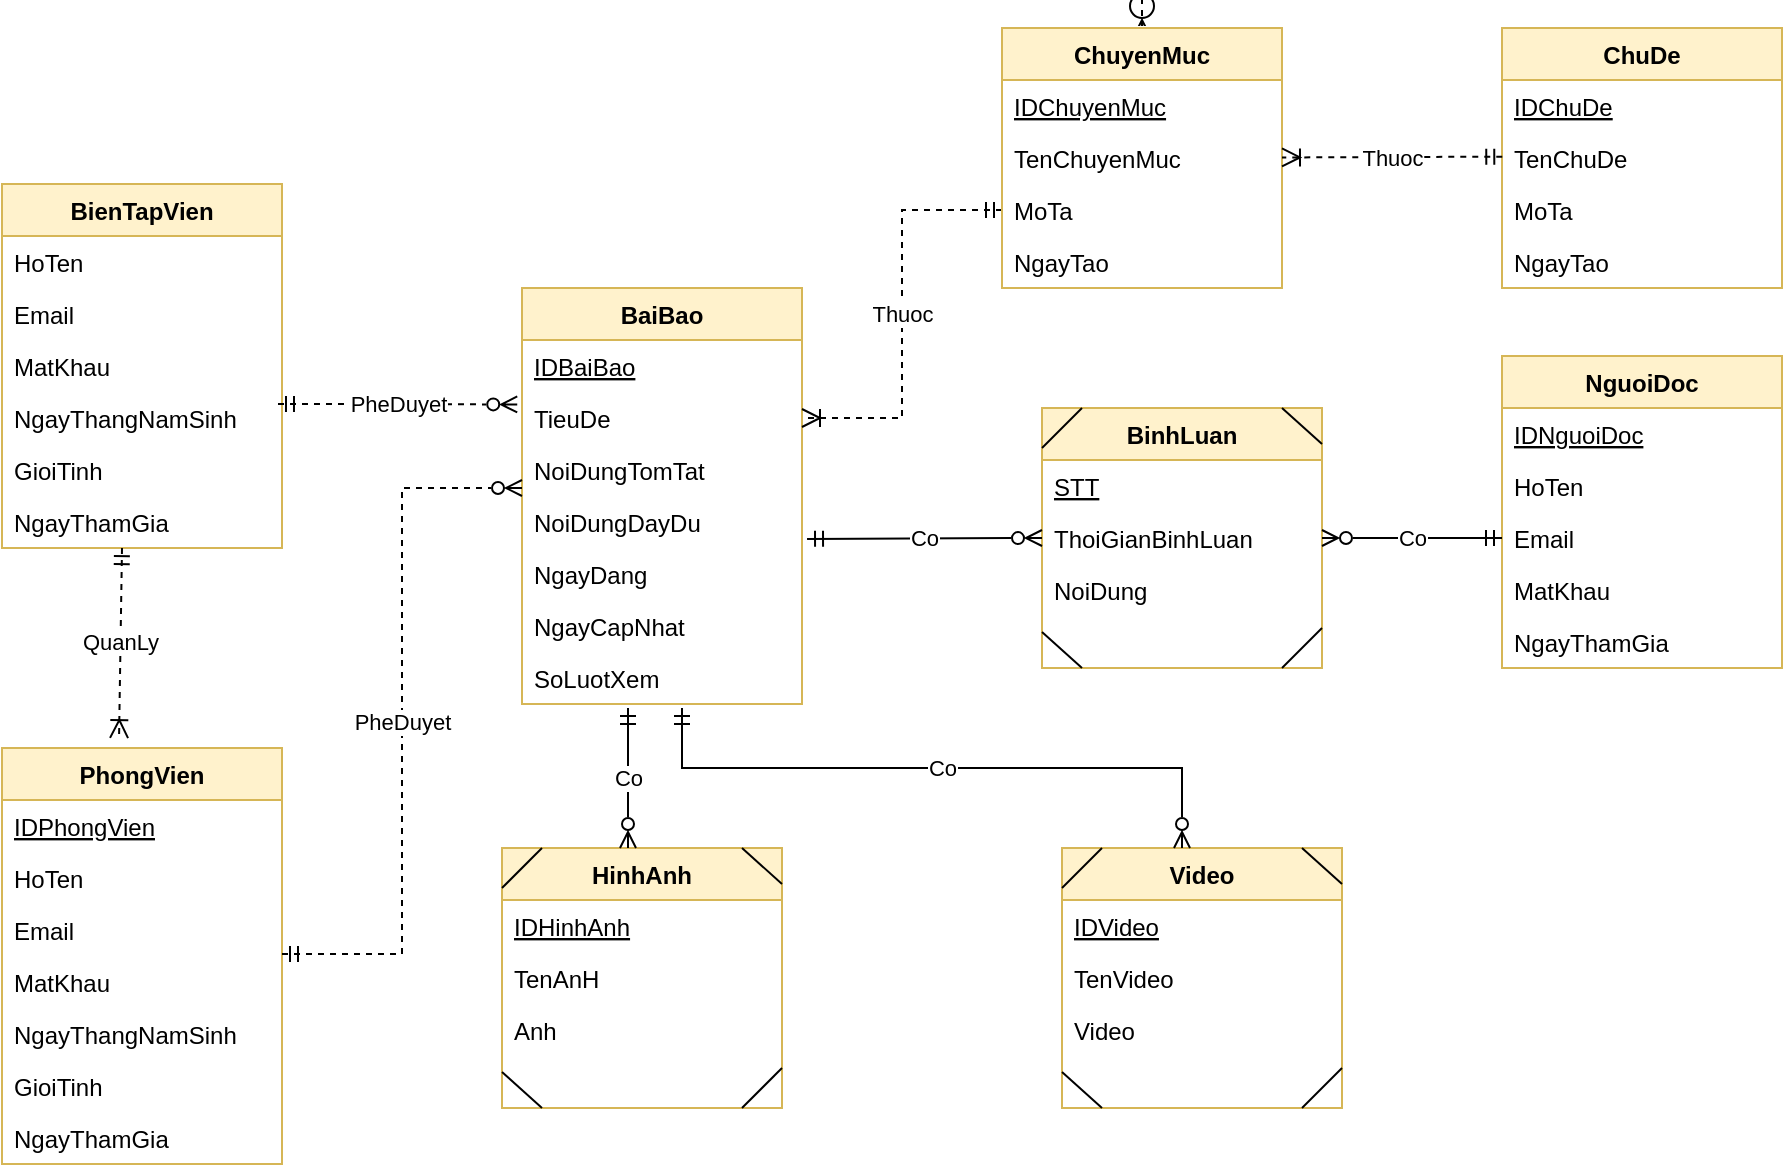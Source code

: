<mxfile version="19.0.2" type="github">
  <diagram id="R2lEEEUBdFMjLlhIrx00" name="Page-1">
    <mxGraphModel dx="1203" dy="671" grid="1" gridSize="10" guides="1" tooltips="1" connect="1" arrows="1" fold="1" page="1" pageScale="1" pageWidth="850" pageHeight="1100" math="0" shadow="0" extFonts="Permanent Marker^https://fonts.googleapis.com/css?family=Permanent+Marker">
      <root>
        <mxCell id="0" />
        <mxCell id="1" parent="0" />
        <mxCell id="L83b4c8p8cEoU5ZiyQyH-1" value="BienTapVien" style="swimlane;fontStyle=1;childLayout=stackLayout;horizontal=1;startSize=26;horizontalStack=0;resizeParent=1;resizeParentMax=0;resizeLast=0;collapsible=1;marginBottom=0;fillColor=#fff2cc;strokeColor=#d6b656;" vertex="1" parent="1">
          <mxGeometry x="150" y="638" width="140" height="182" as="geometry" />
        </mxCell>
        <mxCell id="L83b4c8p8cEoU5ZiyQyH-5" value="HoTen" style="text;align=left;verticalAlign=top;spacingLeft=4;spacingRight=4;overflow=hidden;rotatable=0;points=[[0,0.5],[1,0.5]];portConstraint=eastwest;" vertex="1" parent="L83b4c8p8cEoU5ZiyQyH-1">
          <mxGeometry y="26" width="140" height="26" as="geometry" />
        </mxCell>
        <mxCell id="L83b4c8p8cEoU5ZiyQyH-6" value="Email" style="text;align=left;verticalAlign=top;spacingLeft=4;spacingRight=4;overflow=hidden;rotatable=0;points=[[0,0.5],[1,0.5]];portConstraint=eastwest;" vertex="1" parent="L83b4c8p8cEoU5ZiyQyH-1">
          <mxGeometry y="52" width="140" height="26" as="geometry" />
        </mxCell>
        <mxCell id="L83b4c8p8cEoU5ZiyQyH-7" value="MatKhau" style="text;align=left;verticalAlign=top;spacingLeft=4;spacingRight=4;overflow=hidden;rotatable=0;points=[[0,0.5],[1,0.5]];portConstraint=eastwest;" vertex="1" parent="L83b4c8p8cEoU5ZiyQyH-1">
          <mxGeometry y="78" width="140" height="26" as="geometry" />
        </mxCell>
        <mxCell id="L83b4c8p8cEoU5ZiyQyH-3" value="NgayThangNamSinh" style="text;align=left;verticalAlign=top;spacingLeft=4;spacingRight=4;overflow=hidden;rotatable=0;points=[[0,0.5],[1,0.5]];portConstraint=eastwest;" vertex="1" parent="L83b4c8p8cEoU5ZiyQyH-1">
          <mxGeometry y="104" width="140" height="26" as="geometry" />
        </mxCell>
        <mxCell id="L83b4c8p8cEoU5ZiyQyH-8" value="GioiTinh" style="text;align=left;verticalAlign=top;spacingLeft=4;spacingRight=4;overflow=hidden;rotatable=0;points=[[0,0.5],[1,0.5]];portConstraint=eastwest;" vertex="1" parent="L83b4c8p8cEoU5ZiyQyH-1">
          <mxGeometry y="130" width="140" height="26" as="geometry" />
        </mxCell>
        <mxCell id="L83b4c8p8cEoU5ZiyQyH-4" value="NgayThamGia" style="text;align=left;verticalAlign=top;spacingLeft=4;spacingRight=4;overflow=hidden;rotatable=0;points=[[0,0.5],[1,0.5]];portConstraint=eastwest;" vertex="1" parent="L83b4c8p8cEoU5ZiyQyH-1">
          <mxGeometry y="156" width="140" height="26" as="geometry" />
        </mxCell>
        <mxCell id="L83b4c8p8cEoU5ZiyQyH-9" value="PhongVien" style="swimlane;fontStyle=1;childLayout=stackLayout;horizontal=1;startSize=26;horizontalStack=0;resizeParent=1;resizeParentMax=0;resizeLast=0;collapsible=1;marginBottom=0;fillColor=#fff2cc;strokeColor=#d6b656;" vertex="1" parent="1">
          <mxGeometry x="150" y="920" width="140" height="208" as="geometry" />
        </mxCell>
        <mxCell id="L83b4c8p8cEoU5ZiyQyH-10" value="IDPhongVien" style="text;align=left;verticalAlign=top;spacingLeft=4;spacingRight=4;overflow=hidden;rotatable=0;points=[[0,0.5],[1,0.5]];portConstraint=eastwest;fontStyle=4" vertex="1" parent="L83b4c8p8cEoU5ZiyQyH-9">
          <mxGeometry y="26" width="140" height="26" as="geometry" />
        </mxCell>
        <mxCell id="L83b4c8p8cEoU5ZiyQyH-11" value="HoTen" style="text;align=left;verticalAlign=top;spacingLeft=4;spacingRight=4;overflow=hidden;rotatable=0;points=[[0,0.5],[1,0.5]];portConstraint=eastwest;" vertex="1" parent="L83b4c8p8cEoU5ZiyQyH-9">
          <mxGeometry y="52" width="140" height="26" as="geometry" />
        </mxCell>
        <mxCell id="L83b4c8p8cEoU5ZiyQyH-12" value="Email" style="text;align=left;verticalAlign=top;spacingLeft=4;spacingRight=4;overflow=hidden;rotatable=0;points=[[0,0.5],[1,0.5]];portConstraint=eastwest;" vertex="1" parent="L83b4c8p8cEoU5ZiyQyH-9">
          <mxGeometry y="78" width="140" height="26" as="geometry" />
        </mxCell>
        <mxCell id="L83b4c8p8cEoU5ZiyQyH-13" value="MatKhau" style="text;align=left;verticalAlign=top;spacingLeft=4;spacingRight=4;overflow=hidden;rotatable=0;points=[[0,0.5],[1,0.5]];portConstraint=eastwest;" vertex="1" parent="L83b4c8p8cEoU5ZiyQyH-9">
          <mxGeometry y="104" width="140" height="26" as="geometry" />
        </mxCell>
        <mxCell id="L83b4c8p8cEoU5ZiyQyH-14" value="NgayThangNamSinh" style="text;align=left;verticalAlign=top;spacingLeft=4;spacingRight=4;overflow=hidden;rotatable=0;points=[[0,0.5],[1,0.5]];portConstraint=eastwest;" vertex="1" parent="L83b4c8p8cEoU5ZiyQyH-9">
          <mxGeometry y="130" width="140" height="26" as="geometry" />
        </mxCell>
        <mxCell id="L83b4c8p8cEoU5ZiyQyH-15" value="GioiTinh" style="text;align=left;verticalAlign=top;spacingLeft=4;spacingRight=4;overflow=hidden;rotatable=0;points=[[0,0.5],[1,0.5]];portConstraint=eastwest;" vertex="1" parent="L83b4c8p8cEoU5ZiyQyH-9">
          <mxGeometry y="156" width="140" height="26" as="geometry" />
        </mxCell>
        <mxCell id="L83b4c8p8cEoU5ZiyQyH-16" value="NgayThamGia" style="text;align=left;verticalAlign=top;spacingLeft=4;spacingRight=4;overflow=hidden;rotatable=0;points=[[0,0.5],[1,0.5]];portConstraint=eastwest;" vertex="1" parent="L83b4c8p8cEoU5ZiyQyH-9">
          <mxGeometry y="182" width="140" height="26" as="geometry" />
        </mxCell>
        <mxCell id="L83b4c8p8cEoU5ZiyQyH-17" value="BaiBao" style="swimlane;fontStyle=1;childLayout=stackLayout;horizontal=1;startSize=26;horizontalStack=0;resizeParent=1;resizeParentMax=0;resizeLast=0;collapsible=1;marginBottom=0;fillColor=#fff2cc;strokeColor=#d6b656;" vertex="1" parent="1">
          <mxGeometry x="410" y="690" width="140" height="208" as="geometry" />
        </mxCell>
        <mxCell id="L83b4c8p8cEoU5ZiyQyH-18" value="IDBaiBao" style="text;align=left;verticalAlign=top;spacingLeft=4;spacingRight=4;overflow=hidden;rotatable=0;points=[[0,0.5],[1,0.5]];portConstraint=eastwest;fontStyle=4" vertex="1" parent="L83b4c8p8cEoU5ZiyQyH-17">
          <mxGeometry y="26" width="140" height="26" as="geometry" />
        </mxCell>
        <mxCell id="L83b4c8p8cEoU5ZiyQyH-19" value="TieuDe" style="text;align=left;verticalAlign=top;spacingLeft=4;spacingRight=4;overflow=hidden;rotatable=0;points=[[0,0.5],[1,0.5]];portConstraint=eastwest;" vertex="1" parent="L83b4c8p8cEoU5ZiyQyH-17">
          <mxGeometry y="52" width="140" height="26" as="geometry" />
        </mxCell>
        <mxCell id="L83b4c8p8cEoU5ZiyQyH-20" value="NoiDungTomTat" style="text;align=left;verticalAlign=top;spacingLeft=4;spacingRight=4;overflow=hidden;rotatable=0;points=[[0,0.5],[1,0.5]];portConstraint=eastwest;" vertex="1" parent="L83b4c8p8cEoU5ZiyQyH-17">
          <mxGeometry y="78" width="140" height="26" as="geometry" />
        </mxCell>
        <mxCell id="L83b4c8p8cEoU5ZiyQyH-21" value="NoiDungDayDu        " style="text;align=left;verticalAlign=top;spacingLeft=4;spacingRight=4;overflow=hidden;rotatable=0;points=[[0,0.5],[1,0.5]];portConstraint=eastwest;" vertex="1" parent="L83b4c8p8cEoU5ZiyQyH-17">
          <mxGeometry y="104" width="140" height="26" as="geometry" />
        </mxCell>
        <mxCell id="L83b4c8p8cEoU5ZiyQyH-22" value="NgayDang" style="text;align=left;verticalAlign=top;spacingLeft=4;spacingRight=4;overflow=hidden;rotatable=0;points=[[0,0.5],[1,0.5]];portConstraint=eastwest;" vertex="1" parent="L83b4c8p8cEoU5ZiyQyH-17">
          <mxGeometry y="130" width="140" height="26" as="geometry" />
        </mxCell>
        <mxCell id="L83b4c8p8cEoU5ZiyQyH-23" value="NgayCapNhat" style="text;align=left;verticalAlign=top;spacingLeft=4;spacingRight=4;overflow=hidden;rotatable=0;points=[[0,0.5],[1,0.5]];portConstraint=eastwest;" vertex="1" parent="L83b4c8p8cEoU5ZiyQyH-17">
          <mxGeometry y="156" width="140" height="26" as="geometry" />
        </mxCell>
        <mxCell id="L83b4c8p8cEoU5ZiyQyH-24" value="SoLuotXem" style="text;align=left;verticalAlign=top;spacingLeft=4;spacingRight=4;overflow=hidden;rotatable=0;points=[[0,0.5],[1,0.5]];portConstraint=eastwest;" vertex="1" parent="L83b4c8p8cEoU5ZiyQyH-17">
          <mxGeometry y="182" width="140" height="26" as="geometry" />
        </mxCell>
        <mxCell id="L83b4c8p8cEoU5ZiyQyH-33" value="ChuDe" style="swimlane;fontStyle=1;childLayout=stackLayout;horizontal=1;startSize=26;horizontalStack=0;resizeParent=1;resizeParentMax=0;resizeLast=0;collapsible=1;marginBottom=0;fillColor=#fff2cc;strokeColor=#d6b656;" vertex="1" parent="1">
          <mxGeometry x="900" y="560" width="140" height="130" as="geometry" />
        </mxCell>
        <mxCell id="L83b4c8p8cEoU5ZiyQyH-34" value="IDChuDe" style="text;align=left;verticalAlign=top;spacingLeft=4;spacingRight=4;overflow=hidden;rotatable=0;points=[[0,0.5],[1,0.5]];portConstraint=eastwest;fontStyle=4" vertex="1" parent="L83b4c8p8cEoU5ZiyQyH-33">
          <mxGeometry y="26" width="140" height="26" as="geometry" />
        </mxCell>
        <mxCell id="L83b4c8p8cEoU5ZiyQyH-35" value="TenChuDe" style="text;align=left;verticalAlign=top;spacingLeft=4;spacingRight=4;overflow=hidden;rotatable=0;points=[[0,0.5],[1,0.5]];portConstraint=eastwest;" vertex="1" parent="L83b4c8p8cEoU5ZiyQyH-33">
          <mxGeometry y="52" width="140" height="26" as="geometry" />
        </mxCell>
        <mxCell id="L83b4c8p8cEoU5ZiyQyH-36" value="MoTa" style="text;align=left;verticalAlign=top;spacingLeft=4;spacingRight=4;overflow=hidden;rotatable=0;points=[[0,0.5],[1,0.5]];portConstraint=eastwest;" vertex="1" parent="L83b4c8p8cEoU5ZiyQyH-33">
          <mxGeometry y="78" width="140" height="26" as="geometry" />
        </mxCell>
        <mxCell id="L83b4c8p8cEoU5ZiyQyH-37" value="NgayTao" style="text;align=left;verticalAlign=top;spacingLeft=4;spacingRight=4;overflow=hidden;rotatable=0;points=[[0,0.5],[1,0.5]];portConstraint=eastwest;" vertex="1" parent="L83b4c8p8cEoU5ZiyQyH-33">
          <mxGeometry y="104" width="140" height="26" as="geometry" />
        </mxCell>
        <mxCell id="L83b4c8p8cEoU5ZiyQyH-60" value="" style="group;" vertex="1" connectable="0" parent="1">
          <mxGeometry x="400" y="970" width="140" height="130" as="geometry" />
        </mxCell>
        <mxCell id="L83b4c8p8cEoU5ZiyQyH-38" value="HinhAnh" style="swimlane;fontStyle=1;childLayout=stackLayout;horizontal=1;startSize=26;horizontalStack=0;resizeParent=1;resizeParentMax=0;resizeLast=0;collapsible=1;marginBottom=0;fillColor=#fff2cc;strokeColor=#d6b656;" vertex="1" parent="L83b4c8p8cEoU5ZiyQyH-60">
          <mxGeometry width="140" height="130" as="geometry" />
        </mxCell>
        <mxCell id="L83b4c8p8cEoU5ZiyQyH-58" value="" style="endArrow=none;html=1;rounded=0;" edge="1" parent="L83b4c8p8cEoU5ZiyQyH-38">
          <mxGeometry relative="1" as="geometry">
            <mxPoint x="120" as="sourcePoint" />
            <mxPoint x="140" y="18" as="targetPoint" />
          </mxGeometry>
        </mxCell>
        <mxCell id="L83b4c8p8cEoU5ZiyQyH-39" value="IDHinhAnh" style="text;align=left;verticalAlign=top;spacingLeft=4;spacingRight=4;overflow=hidden;rotatable=0;points=[[0,0.5],[1,0.5]];portConstraint=eastwest;fontStyle=4" vertex="1" parent="L83b4c8p8cEoU5ZiyQyH-38">
          <mxGeometry y="26" width="140" height="26" as="geometry" />
        </mxCell>
        <mxCell id="L83b4c8p8cEoU5ZiyQyH-40" value="TenAnH" style="text;align=left;verticalAlign=top;spacingLeft=4;spacingRight=4;overflow=hidden;rotatable=0;points=[[0,0.5],[1,0.5]];portConstraint=eastwest;" vertex="1" parent="L83b4c8p8cEoU5ZiyQyH-38">
          <mxGeometry y="52" width="140" height="26" as="geometry" />
        </mxCell>
        <mxCell id="L83b4c8p8cEoU5ZiyQyH-41" value="Anh" style="text;align=left;verticalAlign=top;spacingLeft=4;spacingRight=4;overflow=hidden;rotatable=0;points=[[0,0.5],[1,0.5]];portConstraint=eastwest;" vertex="1" parent="L83b4c8p8cEoU5ZiyQyH-38">
          <mxGeometry y="78" width="140" height="52" as="geometry" />
        </mxCell>
        <mxCell id="L83b4c8p8cEoU5ZiyQyH-52" value="" style="endArrow=none;html=1;rounded=0;" edge="1" parent="L83b4c8p8cEoU5ZiyQyH-38">
          <mxGeometry relative="1" as="geometry">
            <mxPoint x="120" y="130" as="sourcePoint" />
            <mxPoint x="140" y="110" as="targetPoint" />
          </mxGeometry>
        </mxCell>
        <mxCell id="L83b4c8p8cEoU5ZiyQyH-59" value="" style="endArrow=none;html=1;rounded=0;" edge="1" parent="L83b4c8p8cEoU5ZiyQyH-38">
          <mxGeometry relative="1" as="geometry">
            <mxPoint y="112" as="sourcePoint" />
            <mxPoint x="20" y="130" as="targetPoint" />
          </mxGeometry>
        </mxCell>
        <mxCell id="L83b4c8p8cEoU5ZiyQyH-51" value="" style="endArrow=none;html=1;rounded=0;" edge="1" parent="L83b4c8p8cEoU5ZiyQyH-60">
          <mxGeometry relative="1" as="geometry">
            <mxPoint y="20" as="sourcePoint" />
            <mxPoint x="20" as="targetPoint" />
          </mxGeometry>
        </mxCell>
        <mxCell id="L83b4c8p8cEoU5ZiyQyH-61" value="" style="group;" vertex="1" connectable="0" parent="1">
          <mxGeometry x="680" y="970" width="140" height="130" as="geometry" />
        </mxCell>
        <mxCell id="L83b4c8p8cEoU5ZiyQyH-62" value="Video" style="swimlane;fontStyle=1;childLayout=stackLayout;horizontal=1;startSize=26;horizontalStack=0;resizeParent=1;resizeParentMax=0;resizeLast=0;collapsible=1;marginBottom=0;fillColor=#fff2cc;strokeColor=#d6b656;" vertex="1" parent="L83b4c8p8cEoU5ZiyQyH-61">
          <mxGeometry width="140" height="130" as="geometry" />
        </mxCell>
        <mxCell id="L83b4c8p8cEoU5ZiyQyH-63" value="" style="endArrow=none;html=1;rounded=0;" edge="1" parent="L83b4c8p8cEoU5ZiyQyH-62">
          <mxGeometry relative="1" as="geometry">
            <mxPoint x="120" as="sourcePoint" />
            <mxPoint x="140" y="18" as="targetPoint" />
          </mxGeometry>
        </mxCell>
        <mxCell id="L83b4c8p8cEoU5ZiyQyH-95" value="Co" style="endArrow=ERzeroToMany;endSize=6;html=1;rounded=0;endFill=0;startArrow=ERmandOne;startFill=0;edgeStyle=orthogonalEdgeStyle;" edge="1" parent="L83b4c8p8cEoU5ZiyQyH-62">
          <mxGeometry width="160" relative="1" as="geometry">
            <mxPoint x="-190" y="-70" as="sourcePoint" />
            <mxPoint x="60" as="targetPoint" />
            <Array as="points">
              <mxPoint x="-190" y="-40" />
              <mxPoint x="60" y="-40" />
            </Array>
          </mxGeometry>
        </mxCell>
        <mxCell id="L83b4c8p8cEoU5ZiyQyH-64" value="IDVideo" style="text;align=left;verticalAlign=top;spacingLeft=4;spacingRight=4;overflow=hidden;rotatable=0;points=[[0,0.5],[1,0.5]];portConstraint=eastwest;fontStyle=4" vertex="1" parent="L83b4c8p8cEoU5ZiyQyH-62">
          <mxGeometry y="26" width="140" height="26" as="geometry" />
        </mxCell>
        <mxCell id="L83b4c8p8cEoU5ZiyQyH-65" value="TenVideo" style="text;align=left;verticalAlign=top;spacingLeft=4;spacingRight=4;overflow=hidden;rotatable=0;points=[[0,0.5],[1,0.5]];portConstraint=eastwest;" vertex="1" parent="L83b4c8p8cEoU5ZiyQyH-62">
          <mxGeometry y="52" width="140" height="26" as="geometry" />
        </mxCell>
        <mxCell id="L83b4c8p8cEoU5ZiyQyH-66" value="Video" style="text;align=left;verticalAlign=top;spacingLeft=4;spacingRight=4;overflow=hidden;rotatable=0;points=[[0,0.5],[1,0.5]];portConstraint=eastwest;" vertex="1" parent="L83b4c8p8cEoU5ZiyQyH-62">
          <mxGeometry y="78" width="140" height="52" as="geometry" />
        </mxCell>
        <mxCell id="L83b4c8p8cEoU5ZiyQyH-67" value="" style="endArrow=none;html=1;rounded=0;" edge="1" parent="L83b4c8p8cEoU5ZiyQyH-62">
          <mxGeometry relative="1" as="geometry">
            <mxPoint x="120" y="130" as="sourcePoint" />
            <mxPoint x="140" y="110" as="targetPoint" />
          </mxGeometry>
        </mxCell>
        <mxCell id="L83b4c8p8cEoU5ZiyQyH-68" value="" style="endArrow=none;html=1;rounded=0;" edge="1" parent="L83b4c8p8cEoU5ZiyQyH-62">
          <mxGeometry relative="1" as="geometry">
            <mxPoint y="112" as="sourcePoint" />
            <mxPoint x="20" y="130" as="targetPoint" />
          </mxGeometry>
        </mxCell>
        <mxCell id="L83b4c8p8cEoU5ZiyQyH-69" value="" style="endArrow=none;html=1;rounded=0;" edge="1" parent="L83b4c8p8cEoU5ZiyQyH-61">
          <mxGeometry relative="1" as="geometry">
            <mxPoint y="20" as="sourcePoint" />
            <mxPoint x="20" as="targetPoint" />
          </mxGeometry>
        </mxCell>
        <mxCell id="L83b4c8p8cEoU5ZiyQyH-79" value="NguoiDoc" style="swimlane;fontStyle=1;childLayout=stackLayout;horizontal=1;startSize=26;horizontalStack=0;resizeParent=1;resizeParentMax=0;resizeLast=0;collapsible=1;marginBottom=0;fillColor=#fff2cc;strokeColor=#d6b656;" vertex="1" parent="1">
          <mxGeometry x="900" y="724" width="140" height="156" as="geometry" />
        </mxCell>
        <mxCell id="L83b4c8p8cEoU5ZiyQyH-80" value="IDNguoiDoc" style="text;align=left;verticalAlign=top;spacingLeft=4;spacingRight=4;overflow=hidden;rotatable=0;points=[[0,0.5],[1,0.5]];portConstraint=eastwest;fontStyle=4" vertex="1" parent="L83b4c8p8cEoU5ZiyQyH-79">
          <mxGeometry y="26" width="140" height="26" as="geometry" />
        </mxCell>
        <mxCell id="L83b4c8p8cEoU5ZiyQyH-81" value="HoTen" style="text;align=left;verticalAlign=top;spacingLeft=4;spacingRight=4;overflow=hidden;rotatable=0;points=[[0,0.5],[1,0.5]];portConstraint=eastwest;" vertex="1" parent="L83b4c8p8cEoU5ZiyQyH-79">
          <mxGeometry y="52" width="140" height="26" as="geometry" />
        </mxCell>
        <mxCell id="L83b4c8p8cEoU5ZiyQyH-82" value="Email" style="text;align=left;verticalAlign=top;spacingLeft=4;spacingRight=4;overflow=hidden;rotatable=0;points=[[0,0.5],[1,0.5]];portConstraint=eastwest;" vertex="1" parent="L83b4c8p8cEoU5ZiyQyH-79">
          <mxGeometry y="78" width="140" height="26" as="geometry" />
        </mxCell>
        <mxCell id="L83b4c8p8cEoU5ZiyQyH-83" value="MatKhau" style="text;align=left;verticalAlign=top;spacingLeft=4;spacingRight=4;overflow=hidden;rotatable=0;points=[[0,0.5],[1,0.5]];portConstraint=eastwest;" vertex="1" parent="L83b4c8p8cEoU5ZiyQyH-79">
          <mxGeometry y="104" width="140" height="26" as="geometry" />
        </mxCell>
        <mxCell id="L83b4c8p8cEoU5ZiyQyH-84" value="NgayThamGia    " style="text;align=left;verticalAlign=top;spacingLeft=4;spacingRight=4;overflow=hidden;rotatable=0;points=[[0,0.5],[1,0.5]];portConstraint=eastwest;" vertex="1" parent="L83b4c8p8cEoU5ZiyQyH-79">
          <mxGeometry y="130" width="140" height="26" as="geometry" />
        </mxCell>
        <mxCell id="L83b4c8p8cEoU5ZiyQyH-88" value="QuanLy" style="endArrow=ERoneToMany;endSize=7;dashed=1;html=1;rounded=0;exitX=1.012;exitY=-0.103;exitDx=0;exitDy=0;exitPerimeter=0;entryX=0.418;entryY=-0.024;entryDx=0;entryDy=0;entryPerimeter=0;endFill=0;startArrow=ERmandOne;startFill=0;" edge="1" parent="1" target="L83b4c8p8cEoU5ZiyQyH-9">
          <mxGeometry width="160" relative="1" as="geometry">
            <mxPoint x="210" y="820.002" as="sourcePoint" />
            <mxPoint x="335.28" y="821.354" as="targetPoint" />
          </mxGeometry>
        </mxCell>
        <mxCell id="L83b4c8p8cEoU5ZiyQyH-89" value="PheDuyet" style="endArrow=ERzeroToMany;endSize=6;dashed=1;html=1;rounded=0;endFill=0;startArrow=ERmandOne;startFill=0;entryX=-0.017;entryY=0.124;entryDx=0;entryDy=0;entryPerimeter=0;" edge="1" parent="1">
          <mxGeometry width="160" relative="1" as="geometry">
            <mxPoint x="288" y="748" as="sourcePoint" />
            <mxPoint x="407.62" y="748.224" as="targetPoint" />
          </mxGeometry>
        </mxCell>
        <mxCell id="L83b4c8p8cEoU5ZiyQyH-91" value="Viet" style="endArrow=ERzeroToMany;endSize=12;dashed=1;html=1;rounded=0;endFill=0;startArrow=none;startFill=0;" edge="1" parent="1" source="L83b4c8p8cEoU5ZiyQyH-25">
          <mxGeometry width="160" relative="1" as="geometry">
            <mxPoint x="570" y="570" as="sourcePoint" />
            <mxPoint x="720" y="570" as="targetPoint" />
          </mxGeometry>
        </mxCell>
        <mxCell id="L83b4c8p8cEoU5ZiyQyH-92" value="Thuoc" style="endArrow=ERoneToMany;endSize=7;dashed=1;html=1;rounded=0;endFill=0;startArrow=ERmandOne;startFill=0;entryX=1;entryY=0.5;entryDx=0;entryDy=0;exitX=0;exitY=0.5;exitDx=0;exitDy=0;edgeStyle=orthogonalEdgeStyle;" edge="1" parent="1" source="L83b4c8p8cEoU5ZiyQyH-28" target="L83b4c8p8cEoU5ZiyQyH-19">
          <mxGeometry width="160" relative="1" as="geometry">
            <mxPoint x="580" y="634.51" as="sourcePoint" />
            <mxPoint x="718.04" y="634.504" as="targetPoint" />
          </mxGeometry>
        </mxCell>
        <mxCell id="L83b4c8p8cEoU5ZiyQyH-70" value="" style="group;" vertex="1" connectable="0" parent="1">
          <mxGeometry x="670" y="750" width="140" height="130" as="geometry" />
        </mxCell>
        <mxCell id="L83b4c8p8cEoU5ZiyQyH-71" value="BinhLuan" style="swimlane;fontStyle=1;childLayout=stackLayout;horizontal=1;startSize=26;horizontalStack=0;resizeParent=1;resizeParentMax=0;resizeLast=0;collapsible=1;marginBottom=0;fillColor=#fff2cc;strokeColor=#d6b656;" vertex="1" parent="L83b4c8p8cEoU5ZiyQyH-70">
          <mxGeometry width="140" height="130" as="geometry" />
        </mxCell>
        <mxCell id="L83b4c8p8cEoU5ZiyQyH-72" value="" style="endArrow=none;html=1;rounded=0;" edge="1" parent="L83b4c8p8cEoU5ZiyQyH-71">
          <mxGeometry relative="1" as="geometry">
            <mxPoint x="120" as="sourcePoint" />
            <mxPoint x="140" y="18" as="targetPoint" />
          </mxGeometry>
        </mxCell>
        <mxCell id="L83b4c8p8cEoU5ZiyQyH-73" value="STT" style="text;align=left;verticalAlign=top;spacingLeft=4;spacingRight=4;overflow=hidden;rotatable=0;points=[[0,0.5],[1,0.5]];portConstraint=eastwest;fontStyle=4" vertex="1" parent="L83b4c8p8cEoU5ZiyQyH-71">
          <mxGeometry y="26" width="140" height="26" as="geometry" />
        </mxCell>
        <mxCell id="L83b4c8p8cEoU5ZiyQyH-74" value="ThoiGianBinhLuan" style="text;align=left;verticalAlign=top;spacingLeft=4;spacingRight=4;overflow=hidden;rotatable=0;points=[[0,0.5],[1,0.5]];portConstraint=eastwest;" vertex="1" parent="L83b4c8p8cEoU5ZiyQyH-71">
          <mxGeometry y="52" width="140" height="26" as="geometry" />
        </mxCell>
        <mxCell id="L83b4c8p8cEoU5ZiyQyH-75" value="NoiDung" style="text;align=left;verticalAlign=top;spacingLeft=4;spacingRight=4;overflow=hidden;rotatable=0;points=[[0,0.5],[1,0.5]];portConstraint=eastwest;" vertex="1" parent="L83b4c8p8cEoU5ZiyQyH-71">
          <mxGeometry y="78" width="140" height="52" as="geometry" />
        </mxCell>
        <mxCell id="L83b4c8p8cEoU5ZiyQyH-76" value="" style="endArrow=none;html=1;rounded=0;" edge="1" parent="L83b4c8p8cEoU5ZiyQyH-71">
          <mxGeometry relative="1" as="geometry">
            <mxPoint x="120" y="130" as="sourcePoint" />
            <mxPoint x="140" y="110" as="targetPoint" />
          </mxGeometry>
        </mxCell>
        <mxCell id="L83b4c8p8cEoU5ZiyQyH-77" value="" style="endArrow=none;html=1;rounded=0;" edge="1" parent="L83b4c8p8cEoU5ZiyQyH-71">
          <mxGeometry relative="1" as="geometry">
            <mxPoint y="112" as="sourcePoint" />
            <mxPoint x="20" y="130" as="targetPoint" />
          </mxGeometry>
        </mxCell>
        <mxCell id="L83b4c8p8cEoU5ZiyQyH-78" value="" style="endArrow=none;html=1;rounded=0;" edge="1" parent="L83b4c8p8cEoU5ZiyQyH-70">
          <mxGeometry relative="1" as="geometry">
            <mxPoint y="20" as="sourcePoint" />
            <mxPoint x="20" as="targetPoint" />
          </mxGeometry>
        </mxCell>
        <mxCell id="L83b4c8p8cEoU5ZiyQyH-100" value="Co" style="endArrow=ERzeroToMany;endSize=6;html=1;rounded=0;endFill=0;startArrow=ERmandOne;startFill=0;exitX=1.018;exitY=-0.175;exitDx=0;exitDy=0;entryX=0;entryY=0.5;entryDx=0;entryDy=0;exitPerimeter=0;" edge="1" parent="1" source="L83b4c8p8cEoU5ZiyQyH-22" target="L83b4c8p8cEoU5ZiyQyH-74">
          <mxGeometry width="160" relative="1" as="geometry">
            <mxPoint x="850" y="710" as="sourcePoint" />
            <mxPoint x="1000" y="710" as="targetPoint" />
          </mxGeometry>
        </mxCell>
        <mxCell id="L83b4c8p8cEoU5ZiyQyH-101" value="Co" style="endArrow=ERzeroToMany;endSize=6;html=1;rounded=0;endFill=0;startArrow=ERmandOne;startFill=0;entryX=1;entryY=0.5;entryDx=0;entryDy=0;" edge="1" parent="1" target="L83b4c8p8cEoU5ZiyQyH-71">
          <mxGeometry width="160" relative="1" as="geometry">
            <mxPoint x="900" y="815" as="sourcePoint" />
            <mxPoint x="810" y="760" as="targetPoint" />
          </mxGeometry>
        </mxCell>
        <mxCell id="L83b4c8p8cEoU5ZiyQyH-25" value="ChuyenMuc" style="swimlane;fontStyle=1;childLayout=stackLayout;horizontal=1;startSize=26;horizontalStack=0;resizeParent=1;resizeParentMax=0;resizeLast=0;collapsible=1;marginBottom=0;fillColor=#fff2cc;strokeColor=#d6b656;" vertex="1" parent="1">
          <mxGeometry x="650" y="560" width="140" height="130" as="geometry" />
        </mxCell>
        <mxCell id="L83b4c8p8cEoU5ZiyQyH-26" value="IDChuyenMuc" style="text;align=left;verticalAlign=top;spacingLeft=4;spacingRight=4;overflow=hidden;rotatable=0;points=[[0,0.5],[1,0.5]];portConstraint=eastwest;fontStyle=4" vertex="1" parent="L83b4c8p8cEoU5ZiyQyH-25">
          <mxGeometry y="26" width="140" height="26" as="geometry" />
        </mxCell>
        <mxCell id="L83b4c8p8cEoU5ZiyQyH-27" value="TenChuyenMuc    " style="text;align=left;verticalAlign=top;spacingLeft=4;spacingRight=4;overflow=hidden;rotatable=0;points=[[0,0.5],[1,0.5]];portConstraint=eastwest;" vertex="1" parent="L83b4c8p8cEoU5ZiyQyH-25">
          <mxGeometry y="52" width="140" height="26" as="geometry" />
        </mxCell>
        <mxCell id="L83b4c8p8cEoU5ZiyQyH-28" value="MoTa" style="text;align=left;verticalAlign=top;spacingLeft=4;spacingRight=4;overflow=hidden;rotatable=0;points=[[0,0.5],[1,0.5]];portConstraint=eastwest;" vertex="1" parent="L83b4c8p8cEoU5ZiyQyH-25">
          <mxGeometry y="78" width="140" height="26" as="geometry" />
        </mxCell>
        <mxCell id="L83b4c8p8cEoU5ZiyQyH-29" value="NgayTao" style="text;align=left;verticalAlign=top;spacingLeft=4;spacingRight=4;overflow=hidden;rotatable=0;points=[[0,0.5],[1,0.5]];portConstraint=eastwest;" vertex="1" parent="L83b4c8p8cEoU5ZiyQyH-25">
          <mxGeometry y="104" width="140" height="26" as="geometry" />
        </mxCell>
        <mxCell id="L83b4c8p8cEoU5ZiyQyH-93" value="Thuoc" style="endArrow=ERoneToMany;endSize=7;dashed=1;html=1;rounded=0;endFill=0;startArrow=ERmandOne;startFill=0;exitX=0.001;exitY=1.474;exitDx=0;exitDy=0;exitPerimeter=0;" edge="1" parent="1" source="L83b4c8p8cEoU5ZiyQyH-34" target="L83b4c8p8cEoU5ZiyQyH-25">
          <mxGeometry width="160" relative="1" as="geometry">
            <mxPoint x="890" y="612" as="sourcePoint" />
            <mxPoint x="1040" y="612" as="targetPoint" />
          </mxGeometry>
        </mxCell>
        <mxCell id="L83b4c8p8cEoU5ZiyQyH-96" value="Co" style="endArrow=ERzeroToMany;endSize=6;html=1;rounded=0;endFill=0;startArrow=ERmandOne;startFill=0;" edge="1" parent="1">
          <mxGeometry width="160" relative="1" as="geometry">
            <mxPoint x="463" y="900" as="sourcePoint" />
            <mxPoint x="463" y="970" as="targetPoint" />
          </mxGeometry>
        </mxCell>
        <mxCell id="L83b4c8p8cEoU5ZiyQyH-104" value="PheDuyet" style="endArrow=ERzeroToMany;endSize=6;dashed=1;html=1;rounded=0;endFill=0;startArrow=ERmandOne;startFill=0;edgeStyle=orthogonalEdgeStyle;" edge="1" parent="1">
          <mxGeometry width="160" relative="1" as="geometry">
            <mxPoint x="290" y="1023" as="sourcePoint" />
            <mxPoint x="410" y="790" as="targetPoint" />
            <Array as="points">
              <mxPoint x="350" y="1023" />
              <mxPoint x="350" y="790" />
            </Array>
          </mxGeometry>
        </mxCell>
      </root>
    </mxGraphModel>
  </diagram>
</mxfile>
